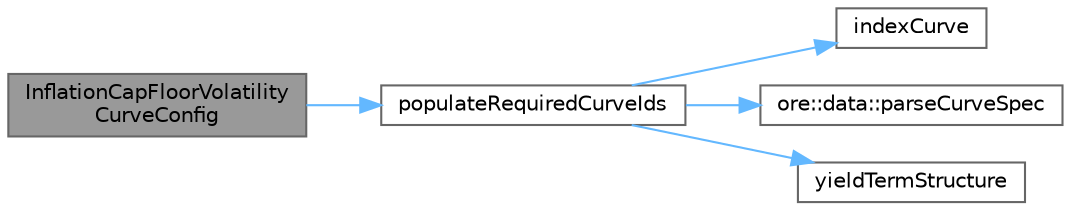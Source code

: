 digraph "InflationCapFloorVolatilityCurveConfig"
{
 // INTERACTIVE_SVG=YES
 // LATEX_PDF_SIZE
  bgcolor="transparent";
  edge [fontname=Helvetica,fontsize=10,labelfontname=Helvetica,labelfontsize=10];
  node [fontname=Helvetica,fontsize=10,shape=box,height=0.2,width=0.4];
  rankdir="LR";
  Node1 [label="InflationCapFloorVolatility\lCurveConfig",height=0.2,width=0.4,color="gray40", fillcolor="grey60", style="filled", fontcolor="black",tooltip=" "];
  Node1 -> Node2 [color="steelblue1",style="solid"];
  Node2 [label="populateRequiredCurveIds",height=0.2,width=0.4,color="grey40", fillcolor="white", style="filled",URL="$classore_1_1data_1_1_inflation_cap_floor_volatility_curve_config.html#a09cdbe524aa89af7bba59a844397ebb9",tooltip=" "];
  Node2 -> Node3 [color="steelblue1",style="solid"];
  Node3 [label="indexCurve",height=0.2,width=0.4,color="grey40", fillcolor="white", style="filled",URL="$classore_1_1data_1_1_inflation_cap_floor_volatility_curve_config.html#aace9ea8e25381018cdb84eb4dd5d4382",tooltip=" "];
  Node2 -> Node4 [color="steelblue1",style="solid"];
  Node4 [label="ore::data::parseCurveSpec",height=0.2,width=0.4,color="grey40", fillcolor="white", style="filled",URL="$group__curves.html#ga7c53f293f4ad98e691c6a93b6be26e9a",tooltip="function to convert a string into a curve spec"];
  Node2 -> Node5 [color="steelblue1",style="solid"];
  Node5 [label="yieldTermStructure",height=0.2,width=0.4,color="grey40", fillcolor="white", style="filled",URL="$classore_1_1data_1_1_inflation_cap_floor_volatility_curve_config.html#a3f1161ee5fc5641af91e744e1f18167e",tooltip=" "];
}
